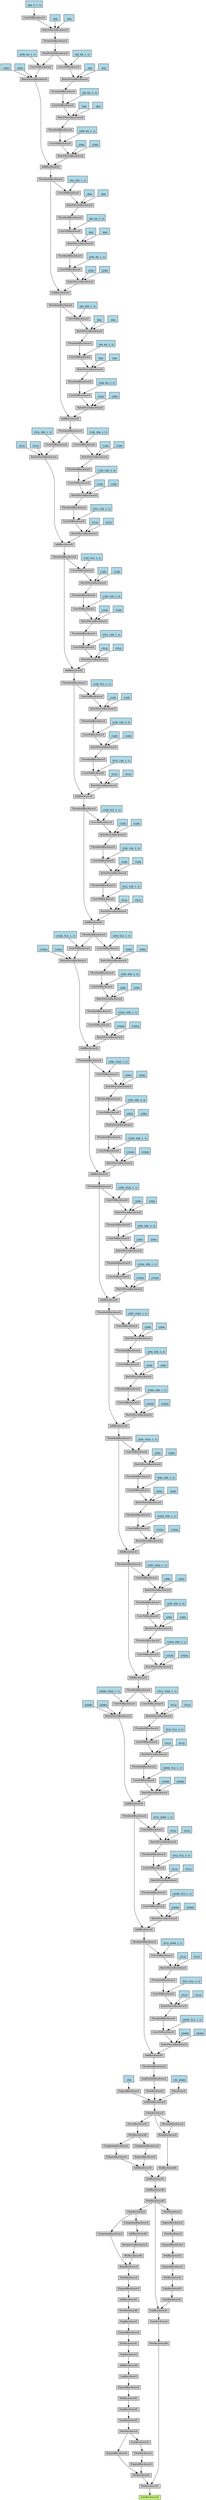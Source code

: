 digraph {
	graph [size="121.2,121.2"]
	node [align=left fontsize=12 height=0.2 ranksep=0.1 shape=box style=filled]
	139891251008720 [label=SumBackward1 fillcolor=darkolivegreen1]
	139891251007824 -> 139891251008720
	139891251007824 [label=MulBackward1]
	139891251008016 -> 139891251007824
	139891251008016 [label=DivBackward1]
	139891251008144 -> 139891251008016
	139891251008144 [label=ExpandBackward]
	139891251008528 -> 139891251008144
	139891251008528 [label=ViewBackward]
	139891251008464 -> 139891251008528
	139891251008464 [label=SumBackward1]
	139891250552912 -> 139891251008464
	139891250552912 [label=SumBackward1]
	139891250554064 -> 139891250552912
	139891250554064 [label=MulBackward1]
	139891250554192 -> 139891250554064
	139891250554192 [label=ExpandBackward]
	139891250554384 -> 139891250554192
	139891250554384 [label=LogBackward]
	139891250554448 -> 139891250554384
	139891250554448 [label=AddBackward0]
	139891250554576 -> 139891250554448
	139891250554576 [label=ExpBackward]
	139891250554704 -> 139891250554576
	139891250554704 [label=DivBackward1]
	139891250554832 -> 139891250554704
	139891250554832 [label=ExpandBackward]
	139891250555024 -> 139891250554832
	139891250555024 [label=NegBackward]
	139891250555088 -> 139891250555024
	139891250555088 [label=PowBackward0]
	139891250555216 -> 139891250555088
	139891250555216 [label=SubBackward1]
	139891250555408 -> 139891250555216
	139891250555408 [label=ExpandBackward]
	139891250555600 -> 139891250555408
	139891250555600 [label=ViewBackward]
	139891250555728 -> 139891250555600
	139891250555728 [label=BmmBackward]
	139891250555920 -> 139891250555728
	139891250555920 [label=UnsqueezeBackward]
	139891250556176 -> 139891250555920
	139891250556176 [label=ViewBackward]
	139891250556304 -> 139891250556176
	139891250556304 [label=PowBackward0]
	139891250556496 -> 139891250556304
	139891250556496 [label=AddBackward0]
	139891250556688 -> 139891250556496
	139891250556688 [label=SubBackward1]
	139891250556880 -> 139891250556688
	139891250556880 [label=AddBackward1]
	139891250577616 -> 139891250556880
	139891250577616 [label=ExpandBackward]
	139891250577872 -> 139891250577616
	139891250577872 [label=UnsqueezeBackward]
	139891250578064 -> 139891250577872
	139891250578064 [label=PowBackward0]
	139891250578192 -> 139891250578064
	139891250578192 [label=NormBackward1]
	139891250578384 -> 139891250578192
	139891250578384 [label=ViewBackward]
	139891250578576 -> 139891250578384
	139891250578576 [label=AddmmBackward]
	139891250578768 -> 139891250578576
	139891250578768 [label=ExpandBackward]
	139891250579088 -> 139891250578768
	139891250579088 [label="
 (30)" fillcolor=lightblue]
	139891250578832 -> 139891250578576
	139891250578832 [label=ViewBackward]
	139891250579024 -> 139891250578832
	139891250579024 [label=AvgPool2DBackward]
	139891250579408 -> 139891250579024
	139891250579408 [label=ThresholdBackward]
	139891250579536 -> 139891250579408
	139891250579536 [label=AddBackward1]
	139891250579664 -> 139891250579536
	139891250579664 [label=BatchNormBackward]
	139891250579920 -> 139891250579664
	139891250579920 [label=ConvNdBackward]
	139891250580176 -> 139891250579920
	139891250580176 [label=ThresholdBackward]
	139891250580368 -> 139891250580176
	139891250580368 [label=BatchNormBackward]
	139891250580560 -> 139891250580368
	139891250580560 [label=ConvNdBackward]
	139891250580816 -> 139891250580560
	139891250580816 [label=ThresholdBackward]
	139891250581008 -> 139891250580816
	139891250581008 [label=BatchNormBackward]
	139891250581200 -> 139891250581008
	139891250581200 [label=ConvNdBackward]
	139891250579728 -> 139891250581200
	139891250579728 [label=ThresholdBackward]
	139891250581648 -> 139891250579728
	139891250581648 [label=AddBackward1]
	139891250581776 -> 139891250581648
	139891250581776 [label=BatchNormBackward]
	139891250582032 -> 139891250581776
	139891250582032 [label=ConvNdBackward]
	139891250582288 -> 139891250582032
	139891250582288 [label=ThresholdBackward]
	139891250582480 -> 139891250582288
	139891250582480 [label=BatchNormBackward]
	139891250582672 -> 139891250582480
	139891250582672 [label=ConvNdBackward]
	139891250582928 -> 139891250582672
	139891250582928 [label=ThresholdBackward]
	139891250583120 -> 139891250582928
	139891250583120 [label=BatchNormBackward]
	139891250583312 -> 139891250583120
	139891250583312 [label=ConvNdBackward]
	139891250581840 -> 139891250583312
	139891250581840 [label=ThresholdBackward]
	139891250583696 -> 139891250581840
	139891250583696 [label=AddBackward1]
	139891250583824 -> 139891250583696
	139891250583824 [label=BatchNormBackward]
	139891250584080 -> 139891250583824
	139891250584080 [label=ConvNdBackward]
	139891250584336 -> 139891250584080
	139891250584336 [label=ThresholdBackward]
	139891250584528 -> 139891250584336
	139891250584528 [label=BatchNormBackward]
	139891250584720 -> 139891250584528
	139891250584720 [label=ConvNdBackward]
	139891250584976 -> 139891250584720
	139891250584976 [label=ThresholdBackward]
	139891250585168 -> 139891250584976
	139891250585168 [label=BatchNormBackward]
	139891250585360 -> 139891250585168
	139891250585360 [label=ConvNdBackward]
	139891250585552 -> 139891250585360
	139891250585552 [label=ThresholdBackward]
	139891250589968 -> 139891250585552
	139891250589968 [label=AddBackward1]
	139891250590096 -> 139891250589968
	139891250590096 [label=BatchNormBackward]
	139891250590352 -> 139891250590096
	139891250590352 [label=ConvNdBackward]
	139891250590608 -> 139891250590352
	139891250590608 [label=ThresholdBackward]
	139891250590800 -> 139891250590608
	139891250590800 [label=BatchNormBackward]
	139891250590992 -> 139891250590800
	139891250590992 [label=ConvNdBackward]
	139891250591248 -> 139891250590992
	139891250591248 [label=ThresholdBackward]
	139891250591440 -> 139891250591248
	139891250591440 [label=BatchNormBackward]
	139891250591632 -> 139891250591440
	139891250591632 [label=ConvNdBackward]
	139891250590160 -> 139891250591632
	139891250590160 [label=ThresholdBackward]
	139891250592016 -> 139891250590160
	139891250592016 [label=AddBackward1]
	139891250592144 -> 139891250592016
	139891250592144 [label=BatchNormBackward]
	139891250592400 -> 139891250592144
	139891250592400 [label=ConvNdBackward]
	139891250592656 -> 139891250592400
	139891250592656 [label=ThresholdBackward]
	139891250592848 -> 139891250592656
	139891250592848 [label=BatchNormBackward]
	139891250593040 -> 139891250592848
	139891250593040 [label=ConvNdBackward]
	139891250593296 -> 139891250593040
	139891250593296 [label=ThresholdBackward]
	139891250593488 -> 139891250593296
	139891250593488 [label=BatchNormBackward]
	139891250593680 -> 139891250593488
	139891250593680 [label=ConvNdBackward]
	139891250592208 -> 139891250593680
	139891250592208 [label=ThresholdBackward]
	139891250594128 -> 139891250592208
	139891250594128 [label=AddBackward1]
	139891250594256 -> 139891250594128
	139891250594256 [label=BatchNormBackward]
	139891250594512 -> 139891250594256
	139891250594512 [label=ConvNdBackward]
	139891250594768 -> 139891250594512
	139891250594768 [label=ThresholdBackward]
	139891250594960 -> 139891250594768
	139891250594960 [label=BatchNormBackward]
	139891250595152 -> 139891250594960
	139891250595152 [label=ConvNdBackward]
	139891250595408 -> 139891250595152
	139891250595408 [label=ThresholdBackward]
	139891250595600 -> 139891250595408
	139891250595600 [label=BatchNormBackward]
	139891250595792 -> 139891250595600
	139891250595792 [label=ConvNdBackward]
	139891250594320 -> 139891250595792
	139891250594320 [label=ThresholdBackward]
	139891250596176 -> 139891250594320
	139891250596176 [label=AddBackward1]
	139891250596304 -> 139891250596176
	139891250596304 [label=BatchNormBackward]
	139891250596560 -> 139891250596304
	139891250596560 [label=ConvNdBackward]
	139891250596816 -> 139891250596560
	139891250596816 [label=ThresholdBackward]
	139891250597008 -> 139891250596816
	139891250597008 [label=BatchNormBackward]
	139891250597200 -> 139891250597008
	139891250597200 [label=ConvNdBackward]
	139891250597456 -> 139891250597200
	139891250597456 [label=ThresholdBackward]
	139891250597648 -> 139891250597456
	139891250597648 [label=BatchNormBackward]
	139891250597840 -> 139891250597648
	139891250597840 [label=ConvNdBackward]
	139891250596368 -> 139891250597840
	139891250596368 [label=ThresholdBackward]
	139891250606480 -> 139891250596368
	139891250606480 [label=AddBackward1]
	139891250606608 -> 139891250606480
	139891250606608 [label=BatchNormBackward]
	139891250606864 -> 139891250606608
	139891250606864 [label=ConvNdBackward]
	139891250607120 -> 139891250606864
	139891250607120 [label=ThresholdBackward]
	139891250607312 -> 139891250607120
	139891250607312 [label=BatchNormBackward]
	139891250607504 -> 139891250607312
	139891250607504 [label=ConvNdBackward]
	139891250607760 -> 139891250607504
	139891250607760 [label=ThresholdBackward]
	139891250607952 -> 139891250607760
	139891250607952 [label=BatchNormBackward]
	139891250608144 -> 139891250607952
	139891250608144 [label=ConvNdBackward]
	139891250606672 -> 139891250608144
	139891250606672 [label=ThresholdBackward]
	139891250608528 -> 139891250606672
	139891250608528 [label=AddBackward1]
	139891250608656 -> 139891250608528
	139891250608656 [label=BatchNormBackward]
	139891250608912 -> 139891250608656
	139891250608912 [label=ConvNdBackward]
	139891250894672 -> 139891250608912
	139891250894672 [label=ThresholdBackward]
	139891250894416 -> 139891250894672
	139891250894416 [label=BatchNormBackward]
	139891250894224 -> 139891250894416
	139891250894224 [label=ConvNdBackward]
	139891250893968 -> 139891250894224
	139891250893968 [label=ThresholdBackward]
	139891250893776 -> 139891250893968
	139891250893776 [label=BatchNormBackward]
	139891250893520 -> 139891250893776
	139891250893520 [label=ConvNdBackward]
	139891250893328 -> 139891250893520
	139891250893328 [label=ThresholdBackward]
	139891250893136 -> 139891250893328
	139891250893136 [label=AddBackward1]
	139891250893008 -> 139891250893136
	139891250893008 [label=BatchNormBackward]
	139891246321552 -> 139891250893008
	139891246321552 [label=ConvNdBackward]
	139891246321296 -> 139891246321552
	139891246321296 [label=ThresholdBackward]
	139891246321104 -> 139891246321296
	139891246321104 [label=BatchNormBackward]
	139891246320912 -> 139891246321104
	139891246320912 [label=ConvNdBackward]
	139891246320592 -> 139891246320912
	139891246320592 [label=ThresholdBackward]
	139891246320656 -> 139891246320592
	139891246320656 [label=BatchNormBackward]
	139891246320272 -> 139891246320656
	139891246320272 [label=ConvNdBackward]
	139891250892944 -> 139891246320272
	139891250892944 [label=ThresholdBackward]
	139891246319888 -> 139891250892944
	139891246319888 [label=AddBackward1]
	139891246319760 -> 139891246319888
	139891246319760 [label=BatchNormBackward]
	139891246319504 -> 139891246319760
	139891246319504 [label=ConvNdBackward]
	139891246319248 -> 139891246319504
	139891246319248 [label=ThresholdBackward]
	139891246319056 -> 139891246319248
	139891246319056 [label=BatchNormBackward]
	139891246318800 -> 139891246319056
	139891246318800 [label=ConvNdBackward]
	139891246318608 -> 139891246318800
	139891246318608 [label=ThresholdBackward]
	139891246318416 -> 139891246318608
	139891246318416 [label=BatchNormBackward]
	139891246318224 -> 139891246318416
	139891246318224 [label=ConvNdBackward]
	139891246319696 -> 139891246318224
	139891246319696 [label=ThresholdBackward]
	139891246317648 -> 139891246319696
	139891246317648 [label=AddBackward1]
	139891250814864 -> 139891246317648
	139891250814864 [label=BatchNormBackward]
	139891250814608 -> 139891250814864
	139891250814608 [label=ConvNdBackward]
	139891250814352 -> 139891250814608
	139891250814352 [label=ThresholdBackward]
	139891250814160 -> 139891250814352
	139891250814160 [label=BatchNormBackward]
	139891250813968 -> 139891250814160
	139891250813968 [label=ConvNdBackward]
	139891250813456 -> 139891250813968
	139891250813456 [label=ThresholdBackward]
	139891250813264 -> 139891250813456
	139891250813264 [label=BatchNormBackward]
	139891250813072 -> 139891250813264
	139891250813072 [label=ConvNdBackward]
	139891250814800 -> 139891250813072
	139891250814800 [label=ThresholdBackward]
	139891250812688 -> 139891250814800
	139891250812688 [label=AddBackward1]
	139891250812560 -> 139891250812688
	139891250812560 [label=BatchNormBackward]
	139891250812304 -> 139891250812560
	139891250812304 [label=ConvNdBackward]
	139891250812048 -> 139891250812304
	139891250812048 [label=ThresholdBackward]
	139891250811856 -> 139891250812048
	139891250811856 [label=BatchNormBackward]
	139891250811664 -> 139891250811856
	139891250811664 [label=ConvNdBackward]
	139891250811408 -> 139891250811664
	139891250811408 [label=ThresholdBackward]
	139891250811216 -> 139891250811408
	139891250811216 [label=BatchNormBackward]
	139891250811024 -> 139891250811216
	139891250811024 [label=ConvNdBackward]
	139891246223184 -> 139891250811024
	139891246223184 [label=ThresholdBackward]
	139891246222992 -> 139891246223184
	139891246222992 [label=AddBackward1]
	139891246222864 -> 139891246222992
	139891246222864 [label=BatchNormBackward]
	139891246222608 -> 139891246222864
	139891246222608 [label=ConvNdBackward]
	139891246222352 -> 139891246222608
	139891246222352 [label=ThresholdBackward]
	139891246222160 -> 139891246222352
	139891246222160 [label=BatchNormBackward]
	139891246221968 -> 139891246222160
	139891246221968 [label=ConvNdBackward]
	139891246221712 -> 139891246221968
	139891246221712 [label=ThresholdBackward]
	139891246221520 -> 139891246221712
	139891246221520 [label=BatchNormBackward]
	139891246221328 -> 139891246221520
	139891246221328 [label=ConvNdBackward]
	139891246222800 -> 139891246221328
	139891246222800 [label=ThresholdBackward]
	139891246220944 -> 139891246222800
	139891246220944 [label=AddBackward1]
	139891246220816 -> 139891246220944
	139891246220816 [label=BatchNormBackward]
	139891246220560 -> 139891246220816
	139891246220560 [label=ConvNdBackward]
	139891246220304 -> 139891246220560
	139891246220304 [label=ThresholdBackward]
	139891246220112 -> 139891246220304
	139891246220112 [label=BatchNormBackward]
	139891246219920 -> 139891246220112
	139891246219920 [label=ConvNdBackward]
	139891246219664 -> 139891246219920
	139891246219664 [label=ThresholdBackward]
	139891250609296 -> 139891246219664
	139891250609296 [label=BatchNormBackward]
	139891250609488 -> 139891250609296
	139891250609488 [label=ConvNdBackward]
	139891246220752 -> 139891250609488
	139891246220752 [label=ThresholdBackward]
	139891250609872 -> 139891246220752
	139891250609872 [label=AddBackward1]
	139891250610000 -> 139891250609872
	139891250610000 [label=BatchNormBackward]
	139891246305168 -> 139891250610000
	139891246305168 [label=ConvNdBackward]
	139891246304912 -> 139891246305168
	139891246304912 [label=ThresholdBackward]
	139891246304720 -> 139891246304912
	139891246304720 [label=BatchNormBackward]
	139891246304528 -> 139891246304720
	139891246304528 [label=ConvNdBackward]
	139891246304272 -> 139891246304528
	139891246304272 [label=ThresholdBackward]
	139891246304080 -> 139891246304272
	139891246304080 [label=BatchNormBackward]
	139891246303888 -> 139891246304080
	139891246303888 [label=ConvNdBackward]
	139891246303632 -> 139891246303888
	139891246303632 [label=MaxPool2DBackward]
	139891246303440 -> 139891246303632
	139891246303440 [label=ThresholdBackward]
	139891246303248 -> 139891246303440
	139891246303248 [label=BatchNormBackward]
	139891246303056 -> 139891246303248
	139891246303056 [label=ConvNdBackward]
	139891246302800 -> 139891246303056
	139891246302800 [label="
 (64, 3, 7, 7)" fillcolor=lightblue]
	139891246303120 -> 139891246303248
	139891246303120 [label="
 (64)" fillcolor=lightblue]
	139891246302992 -> 139891246303248
	139891246302992 [label="
 (64)" fillcolor=lightblue]
	139891246303696 -> 139891246303888
	139891246303696 [label="
 (64, 64, 1, 1)" fillcolor=lightblue]
	139891246303952 -> 139891246304080
	139891246303952 [label="
 (64)" fillcolor=lightblue]
	139891246303824 -> 139891246304080
	139891246303824 [label="
 (64)" fillcolor=lightblue]
	139891246304336 -> 139891246304528
	139891246304336 [label="
 (64, 64, 3, 3)" fillcolor=lightblue]
	139891246304592 -> 139891246304720
	139891246304592 [label="
 (64)" fillcolor=lightblue]
	139891246304464 -> 139891246304720
	139891246304464 [label="
 (64)" fillcolor=lightblue]
	139891246304976 -> 139891246305168
	139891246304976 [label="
 (256, 64, 1, 1)" fillcolor=lightblue]
	139891246305232 -> 139891250610000
	139891246305232 [label="
 (256)" fillcolor=lightblue]
	139891246305104 -> 139891250610000
	139891246305104 [label="
 (256)" fillcolor=lightblue]
	139891250610064 -> 139891250609872
	139891250610064 [label=BatchNormBackward]
	139891246304848 -> 139891250610064
	139891246304848 [label=ConvNdBackward]
	139891246303632 -> 139891246304848
	139891246304144 -> 139891246304848
	139891246304144 [label="
 (256, 64, 1, 1)" fillcolor=lightblue]
	139891246305040 -> 139891250610064
	139891246305040 [label="
 (256)" fillcolor=lightblue]
	139891246304784 -> 139891250610064
	139891246304784 [label="
 (256)" fillcolor=lightblue]
	139891250609744 -> 139891250609488
	139891250609744 [label="
 (64, 256, 1, 1)" fillcolor=lightblue]
	139891250609424 -> 139891250609296
	139891250609424 [label="
 (64)" fillcolor=lightblue]
	139891250609552 -> 139891250609296
	139891250609552 [label="
 (64)" fillcolor=lightblue]
	139891250609168 -> 139891246219920
	139891250609168 [label="
 (64, 64, 3, 3)" fillcolor=lightblue]
	139891246219984 -> 139891246220112
	139891246219984 [label="
 (64)" fillcolor=lightblue]
	139891246219856 -> 139891246220112
	139891246219856 [label="
 (64)" fillcolor=lightblue]
	139891246220368 -> 139891246220560
	139891246220368 [label="
 (256, 64, 1, 1)" fillcolor=lightblue]
	139891246220624 -> 139891246220816
	139891246220624 [label="
 (256)" fillcolor=lightblue]
	139891246220496 -> 139891246220816
	139891246220496 [label="
 (256)" fillcolor=lightblue]
	139891246220752 -> 139891246220944
	139891246221072 -> 139891246221328
	139891246221072 [label="
 (64, 256, 1, 1)" fillcolor=lightblue]
	139891246221392 -> 139891246221520
	139891246221392 [label="
 (64)" fillcolor=lightblue]
	139891246221264 -> 139891246221520
	139891246221264 [label="
 (64)" fillcolor=lightblue]
	139891246221776 -> 139891246221968
	139891246221776 [label="
 (64, 64, 3, 3)" fillcolor=lightblue]
	139891246222032 -> 139891246222160
	139891246222032 [label="
 (64)" fillcolor=lightblue]
	139891246221904 -> 139891246222160
	139891246221904 [label="
 (64)" fillcolor=lightblue]
	139891246222416 -> 139891246222608
	139891246222416 [label="
 (256, 64, 1, 1)" fillcolor=lightblue]
	139891246222672 -> 139891246222864
	139891246222672 [label="
 (256)" fillcolor=lightblue]
	139891246222544 -> 139891246222864
	139891246222544 [label="
 (256)" fillcolor=lightblue]
	139891246222800 -> 139891246222992
	139891246223248 -> 139891250811024
	139891246223248 [label="
 (128, 256, 1, 1)" fillcolor=lightblue]
	139891250811088 -> 139891250811216
	139891250811088 [label="
 (128)" fillcolor=lightblue]
	139891250810960 -> 139891250811216
	139891250810960 [label="
 (128)" fillcolor=lightblue]
	139891250811472 -> 139891250811664
	139891250811472 [label="
 (128, 128, 3, 3)" fillcolor=lightblue]
	139891250811728 -> 139891250811856
	139891250811728 [label="
 (128)" fillcolor=lightblue]
	139891250811600 -> 139891250811856
	139891250811600 [label="
 (128)" fillcolor=lightblue]
	139891250812112 -> 139891250812304
	139891250812112 [label="
 (512, 128, 1, 1)" fillcolor=lightblue]
	139891250812368 -> 139891250812560
	139891250812368 [label="
 (512)" fillcolor=lightblue]
	139891250812240 -> 139891250812560
	139891250812240 [label="
 (512)" fillcolor=lightblue]
	139891250812496 -> 139891250812688
	139891250812496 [label=BatchNormBackward]
	139891250811984 -> 139891250812496
	139891250811984 [label=ConvNdBackward]
	139891246223184 -> 139891250811984
	139891250811280 -> 139891250811984
	139891250811280 [label="
 (512, 256, 1, 1)" fillcolor=lightblue]
	139891250812176 -> 139891250812496
	139891250812176 [label="
 (512)" fillcolor=lightblue]
	139891250811536 -> 139891250812496
	139891250811536 [label="
 (512)" fillcolor=lightblue]
	139891250812816 -> 139891250813072
	139891250812816 [label="
 (128, 512, 1, 1)" fillcolor=lightblue]
	139891250813136 -> 139891250813264
	139891250813136 [label="
 (128)" fillcolor=lightblue]
	139891250813008 -> 139891250813264
	139891250813008 [label="
 (128)" fillcolor=lightblue]
	139891250813520 -> 139891250813968
	139891250813520 [label="
 (128, 128, 3, 3)" fillcolor=lightblue]
	139891250814032 -> 139891250814160
	139891250814032 [label="
 (128)" fillcolor=lightblue]
	139891250813904 -> 139891250814160
	139891250813904 [label="
 (128)" fillcolor=lightblue]
	139891250814416 -> 139891250814608
	139891250814416 [label="
 (512, 128, 1, 1)" fillcolor=lightblue]
	139891250814672 -> 139891250814864
	139891250814672 [label="
 (512)" fillcolor=lightblue]
	139891250814544 -> 139891250814864
	139891250814544 [label="
 (512)" fillcolor=lightblue]
	139891250814800 -> 139891246317648
	139891246317776 -> 139891246318224
	139891246317776 [label="
 (128, 512, 1, 1)" fillcolor=lightblue]
	139891246318288 -> 139891246318416
	139891246318288 [label="
 (128)" fillcolor=lightblue]
	139891246318160 -> 139891246318416
	139891246318160 [label="
 (128)" fillcolor=lightblue]
	139891246318864 -> 139891246318800
	139891246318864 [label="
 (128, 128, 3, 3)" fillcolor=lightblue]
	139891246318928 -> 139891246319056
	139891246318928 [label="
 (128)" fillcolor=lightblue]
	139891246318736 -> 139891246319056
	139891246318736 [label="
 (128)" fillcolor=lightblue]
	139891246319312 -> 139891246319504
	139891246319312 [label="
 (512, 128, 1, 1)" fillcolor=lightblue]
	139891246319568 -> 139891246319760
	139891246319568 [label="
 (512)" fillcolor=lightblue]
	139891246319440 -> 139891246319760
	139891246319440 [label="
 (512)" fillcolor=lightblue]
	139891246319696 -> 139891246319888
	139891246320016 -> 139891246320272
	139891246320016 [label="
 (128, 512, 1, 1)" fillcolor=lightblue]
	139891246320336 -> 139891246320656
	139891246320336 [label="
 (128)" fillcolor=lightblue]
	139891246320208 -> 139891246320656
	139891246320208 [label="
 (128)" fillcolor=lightblue]
	139891246320720 -> 139891246320912
	139891246320720 [label="
 (128, 128, 3, 3)" fillcolor=lightblue]
	139891246320976 -> 139891246321104
	139891246320976 [label="
 (128)" fillcolor=lightblue]
	139891246320848 -> 139891246321104
	139891246320848 [label="
 (128)" fillcolor=lightblue]
	139891246321360 -> 139891246321552
	139891246321360 [label="
 (512, 128, 1, 1)" fillcolor=lightblue]
	139891246321616 -> 139891250893008
	139891246321616 [label="
 (512)" fillcolor=lightblue]
	139891246321488 -> 139891250893008
	139891246321488 [label="
 (512)" fillcolor=lightblue]
	139891250892944 -> 139891250893136
	139891250893392 -> 139891250893520
	139891250893392 [label="
 (256, 512, 1, 1)" fillcolor=lightblue]
	139891250893584 -> 139891250893776
	139891250893584 [label="
 (256)" fillcolor=lightblue]
	139891250893712 -> 139891250893776
	139891250893712 [label="
 (256)" fillcolor=lightblue]
	139891250894032 -> 139891250894224
	139891250894032 [label="
 (256, 256, 3, 3)" fillcolor=lightblue]
	139891250894288 -> 139891250894416
	139891250894288 [label="
 (256)" fillcolor=lightblue]
	139891250894160 -> 139891250894416
	139891250894160 [label="
 (256)" fillcolor=lightblue]
	139891250894608 -> 139891250608912
	139891250894608 [label="
 (1024, 256, 1, 1)" fillcolor=lightblue]
	139891250608848 -> 139891250608656
	139891250608848 [label="
 (1024)" fillcolor=lightblue]
	139891250608976 -> 139891250608656
	139891250608976 [label="
 (1024)" fillcolor=lightblue]
	139891250608720 -> 139891250608528
	139891250608720 [label=BatchNormBackward]
	139891250894096 -> 139891250608720
	139891250894096 [label=ConvNdBackward]
	139891250893328 -> 139891250894096
	139891250893840 -> 139891250894096
	139891250893840 [label="
 (1024, 512, 1, 1)" fillcolor=lightblue]
	139891250894544 -> 139891250608720
	139891250894544 [label="
 (1024)" fillcolor=lightblue]
	139891250894480 -> 139891250608720
	139891250894480 [label="
 (1024)" fillcolor=lightblue]
	139891250608400 -> 139891250608144
	139891250608400 [label="
 (256, 1024, 1, 1)" fillcolor=lightblue]
	139891250608080 -> 139891250607952
	139891250608080 [label="
 (256)" fillcolor=lightblue]
	139891250608208 -> 139891250607952
	139891250608208 [label="
 (256)" fillcolor=lightblue]
	139891250607696 -> 139891250607504
	139891250607696 [label="
 (256, 256, 3, 3)" fillcolor=lightblue]
	139891250607440 -> 139891250607312
	139891250607440 [label="
 (256)" fillcolor=lightblue]
	139891250607568 -> 139891250607312
	139891250607568 [label="
 (256)" fillcolor=lightblue]
	139891250607056 -> 139891250606864
	139891250607056 [label="
 (1024, 256, 1, 1)" fillcolor=lightblue]
	139891250606800 -> 139891250606608
	139891250606800 [label="
 (1024)" fillcolor=lightblue]
	139891250606928 -> 139891250606608
	139891250606928 [label="
 (1024)" fillcolor=lightblue]
	139891250606672 -> 139891250606480
	139891250606352 -> 139891250597840
	139891250606352 [label="
 (256, 1024, 1, 1)" fillcolor=lightblue]
	139891250597776 -> 139891250597648
	139891250597776 [label="
 (256)" fillcolor=lightblue]
	139891250606160 -> 139891250597648
	139891250606160 [label="
 (256)" fillcolor=lightblue]
	139891250597392 -> 139891250597200
	139891250597392 [label="
 (256, 256, 3, 3)" fillcolor=lightblue]
	139891250597136 -> 139891250597008
	139891250597136 [label="
 (256)" fillcolor=lightblue]
	139891250597264 -> 139891250597008
	139891250597264 [label="
 (256)" fillcolor=lightblue]
	139891250596752 -> 139891250596560
	139891250596752 [label="
 (1024, 256, 1, 1)" fillcolor=lightblue]
	139891250596496 -> 139891250596304
	139891250596496 [label="
 (1024)" fillcolor=lightblue]
	139891250596624 -> 139891250596304
	139891250596624 [label="
 (1024)" fillcolor=lightblue]
	139891250596368 -> 139891250596176
	139891250596048 -> 139891250595792
	139891250596048 [label="
 (256, 1024, 1, 1)" fillcolor=lightblue]
	139891250595728 -> 139891250595600
	139891250595728 [label="
 (256)" fillcolor=lightblue]
	139891250595856 -> 139891250595600
	139891250595856 [label="
 (256)" fillcolor=lightblue]
	139891250595344 -> 139891250595152
	139891250595344 [label="
 (256, 256, 3, 3)" fillcolor=lightblue]
	139891250595088 -> 139891250594960
	139891250595088 [label="
 (256)" fillcolor=lightblue]
	139891250595216 -> 139891250594960
	139891250595216 [label="
 (256)" fillcolor=lightblue]
	139891250594704 -> 139891250594512
	139891250594704 [label="
 (1024, 256, 1, 1)" fillcolor=lightblue]
	139891250594448 -> 139891250594256
	139891250594448 [label="
 (1024)" fillcolor=lightblue]
	139891250594576 -> 139891250594256
	139891250594576 [label="
 (1024)" fillcolor=lightblue]
	139891250594320 -> 139891250594128
	139891250594000 -> 139891250593680
	139891250594000 [label="
 (256, 1024, 1, 1)" fillcolor=lightblue]
	139891250593616 -> 139891250593488
	139891250593616 [label="
 (256)" fillcolor=lightblue]
	139891250593744 -> 139891250593488
	139891250593744 [label="
 (256)" fillcolor=lightblue]
	139891250593232 -> 139891250593040
	139891250593232 [label="
 (256, 256, 3, 3)" fillcolor=lightblue]
	139891250592976 -> 139891250592848
	139891250592976 [label="
 (256)" fillcolor=lightblue]
	139891250593104 -> 139891250592848
	139891250593104 [label="
 (256)" fillcolor=lightblue]
	139891250592592 -> 139891250592400
	139891250592592 [label="
 (1024, 256, 1, 1)" fillcolor=lightblue]
	139891250592336 -> 139891250592144
	139891250592336 [label="
 (1024)" fillcolor=lightblue]
	139891250592464 -> 139891250592144
	139891250592464 [label="
 (1024)" fillcolor=lightblue]
	139891250592208 -> 139891250592016
	139891250591888 -> 139891250591632
	139891250591888 [label="
 (256, 1024, 1, 1)" fillcolor=lightblue]
	139891250591568 -> 139891250591440
	139891250591568 [label="
 (256)" fillcolor=lightblue]
	139891250591696 -> 139891250591440
	139891250591696 [label="
 (256)" fillcolor=lightblue]
	139891250591184 -> 139891250590992
	139891250591184 [label="
 (256, 256, 3, 3)" fillcolor=lightblue]
	139891250590928 -> 139891250590800
	139891250590928 [label="
 (256)" fillcolor=lightblue]
	139891250591056 -> 139891250590800
	139891250591056 [label="
 (256)" fillcolor=lightblue]
	139891250590544 -> 139891250590352
	139891250590544 [label="
 (1024, 256, 1, 1)" fillcolor=lightblue]
	139891250590288 -> 139891250590096
	139891250590288 [label="
 (1024)" fillcolor=lightblue]
	139891250590416 -> 139891250590096
	139891250590416 [label="
 (1024)" fillcolor=lightblue]
	139891250590160 -> 139891250589968
	139891250589776 -> 139891250585360
	139891250589776 [label="
 (512, 1024, 1, 1)" fillcolor=lightblue]
	139891250585296 -> 139891250585168
	139891250585296 [label="
 (512)" fillcolor=lightblue]
	139891250585424 -> 139891250585168
	139891250585424 [label="
 (512)" fillcolor=lightblue]
	139891250584912 -> 139891250584720
	139891250584912 [label="
 (512, 512, 3, 3)" fillcolor=lightblue]
	139891250584656 -> 139891250584528
	139891250584656 [label="
 (512)" fillcolor=lightblue]
	139891250584784 -> 139891250584528
	139891250584784 [label="
 (512)" fillcolor=lightblue]
	139891250584272 -> 139891250584080
	139891250584272 [label="
 (2048, 512, 1, 1)" fillcolor=lightblue]
	139891250584016 -> 139891250583824
	139891250584016 [label="
 (2048)" fillcolor=lightblue]
	139891250584144 -> 139891250583824
	139891250584144 [label="
 (2048)" fillcolor=lightblue]
	139891250583888 -> 139891250583696
	139891250583888 [label=BatchNormBackward]
	139891250584400 -> 139891250583888
	139891250584400 [label=ConvNdBackward]
	139891250585552 -> 139891250584400
	139891250585488 -> 139891250584400
	139891250585488 [label="
 (2048, 1024, 1, 1)" fillcolor=lightblue]
	139891250584208 -> 139891250583888
	139891250584208 [label="
 (2048)" fillcolor=lightblue]
	139891250584848 -> 139891250583888
	139891250584848 [label="
 (2048)" fillcolor=lightblue]
	139891250583568 -> 139891250583312
	139891250583568 [label="
 (512, 2048, 1, 1)" fillcolor=lightblue]
	139891250583248 -> 139891250583120
	139891250583248 [label="
 (512)" fillcolor=lightblue]
	139891250583376 -> 139891250583120
	139891250583376 [label="
 (512)" fillcolor=lightblue]
	139891250582864 -> 139891250582672
	139891250582864 [label="
 (512, 512, 3, 3)" fillcolor=lightblue]
	139891250582608 -> 139891250582480
	139891250582608 [label="
 (512)" fillcolor=lightblue]
	139891250582736 -> 139891250582480
	139891250582736 [label="
 (512)" fillcolor=lightblue]
	139891250582224 -> 139891250582032
	139891250582224 [label="
 (2048, 512, 1, 1)" fillcolor=lightblue]
	139891250581968 -> 139891250581776
	139891250581968 [label="
 (2048)" fillcolor=lightblue]
	139891250582096 -> 139891250581776
	139891250582096 [label="
 (2048)" fillcolor=lightblue]
	139891250581840 -> 139891250581648
	139891250581456 -> 139891250581200
	139891250581456 [label="
 (512, 2048, 1, 1)" fillcolor=lightblue]
	139891250581136 -> 139891250581008
	139891250581136 [label="
 (512)" fillcolor=lightblue]
	139891250581264 -> 139891250581008
	139891250581264 [label="
 (512)" fillcolor=lightblue]
	139891250580752 -> 139891250580560
	139891250580752 [label="
 (512, 512, 3, 3)" fillcolor=lightblue]
	139891250580496 -> 139891250580368
	139891250580496 [label="
 (512)" fillcolor=lightblue]
	139891250580624 -> 139891250580368
	139891250580624 [label="
 (512)" fillcolor=lightblue]
	139891250580112 -> 139891250579920
	139891250580112 [label="
 (2048, 512, 1, 1)" fillcolor=lightblue]
	139891250579856 -> 139891250579664
	139891250579856 [label="
 (2048)" fillcolor=lightblue]
	139891250579984 -> 139891250579664
	139891250579984 [label="
 (2048)" fillcolor=lightblue]
	139891250579728 -> 139891250579536
	139891250578896 -> 139891250578576
	139891250578896 [label=TBackward]
	139891250579280 -> 139891250578896
	139891250579280 [label="
 (30, 2048)" fillcolor=lightblue]
	139891250577680 -> 139891250556880
	139891250577680 [label=ExpandBackward]
	139891250578000 -> 139891250577680
	139891250578000 [label=UnsqueezeBackward]
	139891250578064 -> 139891250578000
	139891250577488 -> 139891250556688
	139891250577488 [label=MulBackward0]
	139891250577744 -> 139891250577488
	139891250577744 [label=BmmBackward]
	139891250578384 -> 139891250577744
	139891250578448 -> 139891250577744
	139891250578448 [label=PermuteBackward]
	139891250578384 -> 139891250578448
	139891250555984 -> 139891250555728
	139891250555984 [label=MulBackward0]
	139891250556112 -> 139891250555984
	139891250556112 [label=ReciprocalBackward]
	139891250556752 -> 139891250556112
	139891250556752 [label=AddBackward0]
	139891250577552 -> 139891250556752
	139891250577552 [label=UnsqueezeBackward]
	139891250556176 -> 139891250577552
	139891251008272 -> 139891251008016
	139891251008272 [label=ExpandBackward]
	139891251008400 -> 139891251008272
	139891251008400 [label=ViewBackward]
	139891250554000 -> 139891251008400
	139891250554000 [label=SumBackward1]
	139891251008528 -> 139891250554000
	139891251008080 -> 139891251007824
	139891251008080 [label=PowBackward0]
	139891251008336 -> 139891251008080
	139891251008336 [label=ViewBackward]
	139891250554128 -> 139891251008336
	139891250554128 [label=SubBackward1]
	139891250556304 -> 139891250554128
	139891250554320 -> 139891250554128
	139891250554320 [label=SumBackward1]
	139891250554640 -> 139891250554320
	139891250554640 [label=SumBackward1]
	139891250554896 -> 139891250554640
	139891250554896 [label=MulBackward1]
	139891250555152 -> 139891250554896
	139891250555152 [label=ExpandBackward]
	139891250555536 -> 139891250555152
	139891250555536 [label=MulBackward1]
	139891250555792 -> 139891250555536
	139891250555792 [label=ExpandBackward]
	139891250556560 -> 139891250555792
	139891250556560 [label=ViewBackward]
	139891252025176 -> 139891250556560
	139891252025176 [label=RepeatBackward]
	139891250578256 -> 139891252025176
	139891250578256 [label=ViewBackward]
	139891250556304 -> 139891250578256
}
